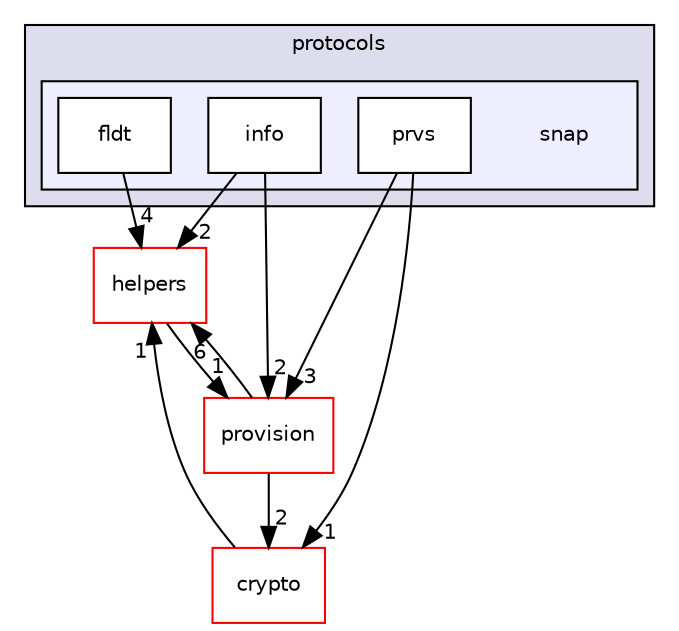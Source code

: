 digraph "snap" {
  compound=true
  node [ fontsize="10", fontname="Helvetica"];
  edge [ labelfontsize="10", labelfontname="Helvetica"];
  subgraph clusterdir_a545be9a4669b66880684555ddb858f1 {
    graph [ bgcolor="#ddddee", pencolor="black", label="protocols" fontname="Helvetica", fontsize="10", URL="dir_a545be9a4669b66880684555ddb858f1.html"]
  subgraph clusterdir_30ba789c892c59a3b74ccd5ba53c5eb8 {
    graph [ bgcolor="#eeeeff", pencolor="black", label="" URL="dir_30ba789c892c59a3b74ccd5ba53c5eb8.html"];
    dir_30ba789c892c59a3b74ccd5ba53c5eb8 [shape=plaintext label="snap"];
    dir_9ffb21e131ac33df605548bdba6aa7c2 [shape=box label="fldt" color="black" fillcolor="white" style="filled" URL="dir_9ffb21e131ac33df605548bdba6aa7c2.html"];
    dir_89212aabb7c86c78a92fc93442eaf186 [shape=box label="info" color="black" fillcolor="white" style="filled" URL="dir_89212aabb7c86c78a92fc93442eaf186.html"];
    dir_215f9d7678fc428ca50d529e4efbe926 [shape=box label="prvs" color="black" fillcolor="white" style="filled" URL="dir_215f9d7678fc428ca50d529e4efbe926.html"];
  }
  }
  dir_fdd8a560e62e0c17cb1c1d2c36eb6160 [shape=box label="crypto" fillcolor="white" style="filled" color="red" URL="dir_fdd8a560e62e0c17cb1c1d2c36eb6160.html"];
  dir_861f50189fda057e6c57d1c1130602b3 [shape=box label="helpers" fillcolor="white" style="filled" color="red" URL="dir_861f50189fda057e6c57d1c1130602b3.html"];
  dir_82c980a174055921978dd849981d489c [shape=box label="provision" fillcolor="white" style="filled" color="red" URL="dir_82c980a174055921978dd849981d489c.html"];
  dir_89212aabb7c86c78a92fc93442eaf186->dir_861f50189fda057e6c57d1c1130602b3 [headlabel="2", labeldistance=1.5 headhref="dir_000051_000052.html"];
  dir_89212aabb7c86c78a92fc93442eaf186->dir_82c980a174055921978dd849981d489c [headlabel="2", labeldistance=1.5 headhref="dir_000051_000068.html"];
  dir_9ffb21e131ac33df605548bdba6aa7c2->dir_861f50189fda057e6c57d1c1130602b3 [headlabel="4", labeldistance=1.5 headhref="dir_000050_000052.html"];
  dir_215f9d7678fc428ca50d529e4efbe926->dir_fdd8a560e62e0c17cb1c1d2c36eb6160 [headlabel="1", labeldistance=1.5 headhref="dir_000073_000014.html"];
  dir_215f9d7678fc428ca50d529e4efbe926->dir_82c980a174055921978dd849981d489c [headlabel="3", labeldistance=1.5 headhref="dir_000073_000068.html"];
  dir_861f50189fda057e6c57d1c1130602b3->dir_82c980a174055921978dd849981d489c [headlabel="1", labeldistance=1.5 headhref="dir_000052_000068.html"];
  dir_fdd8a560e62e0c17cb1c1d2c36eb6160->dir_861f50189fda057e6c57d1c1130602b3 [headlabel="1", labeldistance=1.5 headhref="dir_000014_000052.html"];
  dir_82c980a174055921978dd849981d489c->dir_fdd8a560e62e0c17cb1c1d2c36eb6160 [headlabel="2", labeldistance=1.5 headhref="dir_000068_000014.html"];
  dir_82c980a174055921978dd849981d489c->dir_861f50189fda057e6c57d1c1130602b3 [headlabel="6", labeldistance=1.5 headhref="dir_000068_000052.html"];
}
